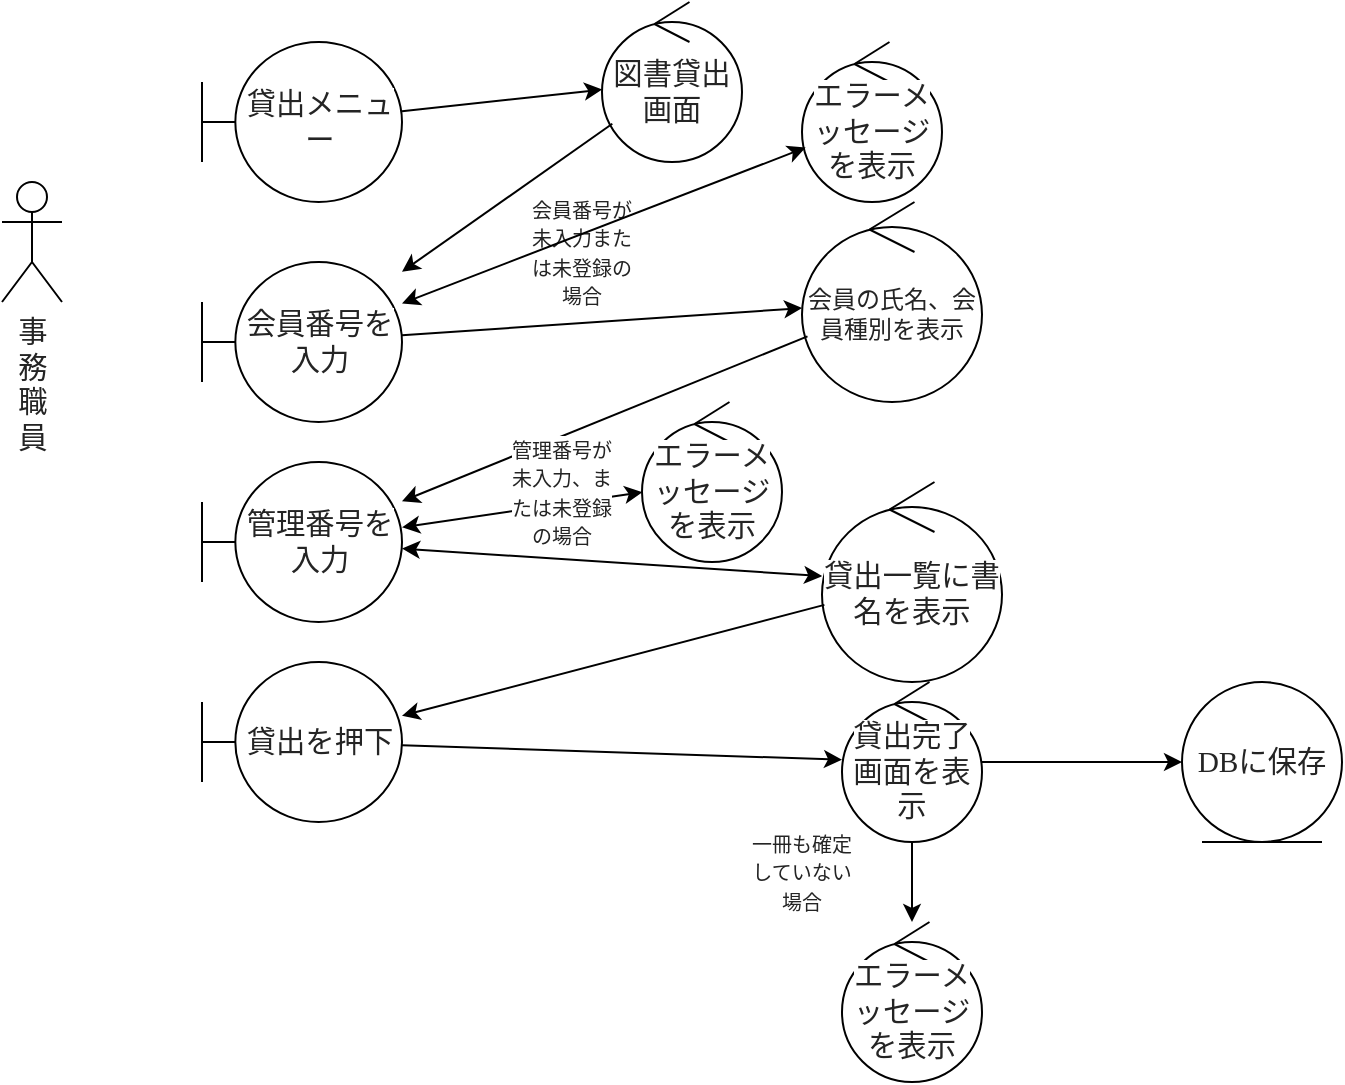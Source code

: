 <mxfile version="28.2.5">
  <diagram id="tRNwdBl0BCOhKkNiruVG" name="ページ1">
    <mxGraphModel dx="786" dy="417" grid="1" gridSize="10" guides="1" tooltips="1" connect="1" arrows="1" fold="1" page="1" pageScale="1" pageWidth="827" pageHeight="1169" math="0" shadow="0">
      <root>
        <mxCell id="0" />
        <mxCell id="1" parent="0" />
        <mxCell id="ODEPzS9x_N9bXQIloqpd-13" value="&lt;span style=&quot;color: rgb(36, 36, 36); font-family: &amp;quot;Yu Gothic&amp;quot;, &amp;quot;Meiryo UI&amp;quot;, &amp;quot;MS UI Gothic&amp;quot;, &amp;quot;MS PGothic&amp;quot;, &amp;quot;ＭＳ Ｐゴシック&amp;quot;, &amp;quot;MS Gothic&amp;quot;, &amp;quot;ＭＳ ゴシック&amp;quot;, Calibri, &amp;quot;sans-serif&amp;quot;, &amp;quot;Mongolian Baiti&amp;quot;, &amp;quot;Microsoft Yi Baiti&amp;quot;, &amp;quot;Javanese Text&amp;quot;; font-size: 14.667px; text-align: left; white-space: pre-wrap; background-color: rgb(255, 255, 255);&quot;&gt;事務職員&lt;/span&gt;" style="shape=umlActor;verticalLabelPosition=bottom;verticalAlign=top;html=1;" parent="1" vertex="1">
          <mxGeometry x="30" y="150" width="30" height="60" as="geometry" />
        </mxCell>
        <mxCell id="ODEPzS9x_N9bXQIloqpd-17" value="&lt;span style=&quot;color: rgb(36, 36, 36); font-family: &amp;quot;Yu Gothic&amp;quot;, &amp;quot;Meiryo UI&amp;quot;, &amp;quot;MS UI Gothic&amp;quot;, &amp;quot;MS PGothic&amp;quot;, &amp;quot;ＭＳ Ｐゴシック&amp;quot;, &amp;quot;MS Gothic&amp;quot;, &amp;quot;ＭＳ ゴシック&amp;quot;, Calibri, &amp;quot;sans-serif&amp;quot;, &amp;quot;Mongolian Baiti&amp;quot;, &amp;quot;Microsoft Yi Baiti&amp;quot;, &amp;quot;Javanese Text&amp;quot;; font-size: 14.667px; text-align: left; white-space-collapse: preserve; background-color: rgb(255, 255, 255);&quot;&gt;貸出メニュー&lt;/span&gt;" style="shape=umlBoundary;whiteSpace=wrap;html=1;" parent="1" vertex="1">
          <mxGeometry x="130" y="80" width="100" height="80" as="geometry" />
        </mxCell>
        <mxCell id="ODEPzS9x_N9bXQIloqpd-18" value="&lt;span style=&quot;color: rgb(36, 36, 36); font-family: &amp;quot;Yu Gothic&amp;quot;, &amp;quot;Meiryo UI&amp;quot;, &amp;quot;MS UI Gothic&amp;quot;, &amp;quot;MS PGothic&amp;quot;, &amp;quot;ＭＳ Ｐゴシック&amp;quot;, &amp;quot;MS Gothic&amp;quot;, &amp;quot;ＭＳ ゴシック&amp;quot;, Calibri, &amp;quot;sans-serif&amp;quot;, &amp;quot;Mongolian Baiti&amp;quot;, &amp;quot;Microsoft Yi Baiti&amp;quot;, &amp;quot;Javanese Text&amp;quot;; font-size: 14.667px; text-align: left; white-space-collapse: preserve; background-color: rgb(255, 255, 255);&quot;&gt;会員番号を入力&lt;/span&gt;" style="shape=umlBoundary;whiteSpace=wrap;html=1;" parent="1" vertex="1">
          <mxGeometry x="130" y="190" width="100" height="80" as="geometry" />
        </mxCell>
        <mxCell id="ODEPzS9x_N9bXQIloqpd-19" value="&lt;span style=&quot;color: rgb(36, 36, 36); font-family: &amp;quot;Yu Gothic&amp;quot;, &amp;quot;Meiryo UI&amp;quot;, &amp;quot;MS UI Gothic&amp;quot;, &amp;quot;MS PGothic&amp;quot;, &amp;quot;ＭＳ Ｐゴシック&amp;quot;, &amp;quot;MS Gothic&amp;quot;, &amp;quot;ＭＳ ゴシック&amp;quot;, Calibri, &amp;quot;sans-serif&amp;quot;, &amp;quot;Mongolian Baiti&amp;quot;, &amp;quot;Microsoft Yi Baiti&amp;quot;, &amp;quot;Javanese Text&amp;quot;; font-size: 14.667px; text-align: left; white-space-collapse: preserve; background-color: rgb(255, 255, 255);&quot;&gt;図書貸出画面&lt;/span&gt;" style="ellipse;shape=umlControl;whiteSpace=wrap;html=1;" parent="1" vertex="1">
          <mxGeometry x="330" y="60" width="70" height="80" as="geometry" />
        </mxCell>
        <mxCell id="ODEPzS9x_N9bXQIloqpd-20" value="&lt;span style=&quot;color: rgb(36, 36, 36); font-family: &amp;quot;Yu Gothic&amp;quot;, &amp;quot;Meiryo UI&amp;quot;, &amp;quot;MS UI Gothic&amp;quot;, &amp;quot;MS PGothic&amp;quot;, &amp;quot;ＭＳ Ｐゴシック&amp;quot;, &amp;quot;MS Gothic&amp;quot;, &amp;quot;ＭＳ ゴシック&amp;quot;, Calibri, &amp;quot;sans-serif&amp;quot;, &amp;quot;Mongolian Baiti&amp;quot;, &amp;quot;Microsoft Yi Baiti&amp;quot;, &amp;quot;Javanese Text&amp;quot;; text-align: left; white-space-collapse: preserve; background-color: rgb(255, 255, 255);&quot;&gt;&lt;font style=&quot;font-size: 12px;&quot;&gt;会員の氏名、会員種別を表示&lt;/font&gt;&lt;/span&gt;" style="ellipse;shape=umlControl;whiteSpace=wrap;html=1;" parent="1" vertex="1">
          <mxGeometry x="430" y="160" width="90" height="100" as="geometry" />
        </mxCell>
        <mxCell id="W3DtqNC9jMBDCoc1uVoA-1" value="&lt;span style=&quot;color: rgb(36, 36, 36); font-family: &amp;quot;Yu Gothic&amp;quot;, &amp;quot;Meiryo UI&amp;quot;, &amp;quot;MS UI Gothic&amp;quot;, &amp;quot;MS PGothic&amp;quot;, &amp;quot;ＭＳ Ｐゴシック&amp;quot;, &amp;quot;MS Gothic&amp;quot;, &amp;quot;ＭＳ ゴシック&amp;quot;, Calibri, &amp;quot;sans-serif&amp;quot;, &amp;quot;Mongolian Baiti&amp;quot;, &amp;quot;Microsoft Yi Baiti&amp;quot;, &amp;quot;Javanese Text&amp;quot;; font-size: 14.667px; text-align: left; white-space-collapse: preserve; background-color: rgb(255, 255, 255);&quot;&gt;管理番号を入力&lt;/span&gt;" style="shape=umlBoundary;whiteSpace=wrap;html=1;" parent="1" vertex="1">
          <mxGeometry x="130" y="290" width="100" height="80" as="geometry" />
        </mxCell>
        <mxCell id="W3DtqNC9jMBDCoc1uVoA-2" value="&lt;span style=&quot;color: rgb(36, 36, 36); font-family: &amp;quot;Yu Gothic&amp;quot;, &amp;quot;Meiryo UI&amp;quot;, &amp;quot;MS UI Gothic&amp;quot;, &amp;quot;MS PGothic&amp;quot;, &amp;quot;ＭＳ Ｐゴシック&amp;quot;, &amp;quot;MS Gothic&amp;quot;, &amp;quot;ＭＳ ゴシック&amp;quot;, Calibri, &amp;quot;sans-serif&amp;quot;, &amp;quot;Mongolian Baiti&amp;quot;, &amp;quot;Microsoft Yi Baiti&amp;quot;, &amp;quot;Javanese Text&amp;quot;; font-size: 14.667px; text-align: left; white-space-collapse: preserve; background-color: rgb(255, 255, 255);&quot;&gt;貸出一覧に書名を表示&lt;/span&gt;" style="ellipse;shape=umlControl;whiteSpace=wrap;html=1;" parent="1" vertex="1">
          <mxGeometry x="440" y="300" width="90" height="100" as="geometry" />
        </mxCell>
        <mxCell id="W3DtqNC9jMBDCoc1uVoA-3" value="" style="endArrow=classic;html=1;rounded=0;" parent="1" source="ODEPzS9x_N9bXQIloqpd-17" target="ODEPzS9x_N9bXQIloqpd-19" edge="1">
          <mxGeometry width="50" height="50" relative="1" as="geometry">
            <mxPoint x="470" y="210" as="sourcePoint" />
            <mxPoint x="520" y="160" as="targetPoint" />
          </mxGeometry>
        </mxCell>
        <mxCell id="W3DtqNC9jMBDCoc1uVoA-4" value="" style="endArrow=classic;html=1;rounded=0;" parent="1" source="ODEPzS9x_N9bXQIloqpd-19" target="ODEPzS9x_N9bXQIloqpd-18" edge="1">
          <mxGeometry width="50" height="50" relative="1" as="geometry">
            <mxPoint x="390" y="200" as="sourcePoint" />
            <mxPoint x="440" y="150" as="targetPoint" />
          </mxGeometry>
        </mxCell>
        <mxCell id="W3DtqNC9jMBDCoc1uVoA-5" value="" style="endArrow=classic;html=1;rounded=0;" parent="1" source="ODEPzS9x_N9bXQIloqpd-18" target="ODEPzS9x_N9bXQIloqpd-20" edge="1">
          <mxGeometry width="50" height="50" relative="1" as="geometry">
            <mxPoint x="510" y="220" as="sourcePoint" />
            <mxPoint x="560" y="170" as="targetPoint" />
          </mxGeometry>
        </mxCell>
        <mxCell id="W3DtqNC9jMBDCoc1uVoA-6" value="" style="endArrow=classic;html=1;rounded=0;" parent="1" source="ODEPzS9x_N9bXQIloqpd-20" target="W3DtqNC9jMBDCoc1uVoA-1" edge="1">
          <mxGeometry width="50" height="50" relative="1" as="geometry">
            <mxPoint x="550" y="220" as="sourcePoint" />
            <mxPoint x="600" y="170" as="targetPoint" />
          </mxGeometry>
        </mxCell>
        <mxCell id="W3DtqNC9jMBDCoc1uVoA-8" value="&lt;span style=&quot;color: rgb(36, 36, 36); font-family: &amp;quot;Yu Gothic&amp;quot;, &amp;quot;Meiryo UI&amp;quot;, &amp;quot;MS UI Gothic&amp;quot;, &amp;quot;MS PGothic&amp;quot;, &amp;quot;ＭＳ Ｐゴシック&amp;quot;, &amp;quot;MS Gothic&amp;quot;, &amp;quot;ＭＳ ゴシック&amp;quot;, Calibri, &amp;quot;sans-serif&amp;quot;, &amp;quot;Mongolian Baiti&amp;quot;, &amp;quot;Microsoft Yi Baiti&amp;quot;, &amp;quot;Javanese Text&amp;quot;; font-size: 14.667px; text-align: left; white-space-collapse: preserve; background-color: rgb(255, 255, 255);&quot;&gt;貸出完了画面を表示&lt;/span&gt;" style="ellipse;shape=umlControl;whiteSpace=wrap;html=1;" parent="1" vertex="1">
          <mxGeometry x="450" y="400" width="70" height="80" as="geometry" />
        </mxCell>
        <mxCell id="W3DtqNC9jMBDCoc1uVoA-9" value="&lt;span style=&quot;color: rgb(36, 36, 36); font-family: &amp;quot;Yu Gothic&amp;quot;, &amp;quot;Meiryo UI&amp;quot;, &amp;quot;MS UI Gothic&amp;quot;, &amp;quot;MS PGothic&amp;quot;, &amp;quot;ＭＳ Ｐゴシック&amp;quot;, &amp;quot;MS Gothic&amp;quot;, &amp;quot;ＭＳ ゴシック&amp;quot;, Calibri, &amp;quot;sans-serif&amp;quot;, &amp;quot;Mongolian Baiti&amp;quot;, &amp;quot;Microsoft Yi Baiti&amp;quot;, &amp;quot;Javanese Text&amp;quot;; font-size: 14.667px; text-align: left; white-space-collapse: preserve; background-color: rgb(255, 255, 255);&quot;&gt;エラーメッセージを表示&lt;/span&gt;" style="ellipse;shape=umlControl;whiteSpace=wrap;html=1;" parent="1" vertex="1">
          <mxGeometry x="430" y="80" width="70" height="80" as="geometry" />
        </mxCell>
        <mxCell id="W3DtqNC9jMBDCoc1uVoA-18" value="&lt;div&gt;&lt;span style=&quot;color: rgb(36, 36, 36); font-family: &amp;quot;Yu Gothic&amp;quot;, &amp;quot;Meiryo UI&amp;quot;, &amp;quot;MS UI Gothic&amp;quot;, &amp;quot;MS PGothic&amp;quot;, &amp;quot;ＭＳ Ｐゴシック&amp;quot;, &amp;quot;MS Gothic&amp;quot;, &amp;quot;ＭＳ ゴシック&amp;quot;, Calibri, &amp;quot;sans-serif&amp;quot;, &amp;quot;Mongolian Baiti&amp;quot;, &amp;quot;Microsoft Yi Baiti&amp;quot;, &amp;quot;Javanese Text&amp;quot;; white-space-collapse: preserve; background-color: rgb(255, 255, 255);&quot;&gt;&lt;font style=&quot;font-size: 10px;&quot;&gt;会員番号が未入力または未登録の場合&lt;/font&gt;&lt;/span&gt;&lt;/div&gt;" style="text;html=1;align=center;verticalAlign=middle;whiteSpace=wrap;rounded=0;" parent="1" vertex="1">
          <mxGeometry x="290" y="170" width="60" height="30" as="geometry" />
        </mxCell>
        <mxCell id="W3DtqNC9jMBDCoc1uVoA-21" value="" style="endArrow=classic;startArrow=classic;html=1;rounded=0;" parent="1" source="ODEPzS9x_N9bXQIloqpd-18" target="W3DtqNC9jMBDCoc1uVoA-9" edge="1">
          <mxGeometry width="50" height="50" relative="1" as="geometry">
            <mxPoint x="530" y="350" as="sourcePoint" />
            <mxPoint x="580" y="300" as="targetPoint" />
          </mxGeometry>
        </mxCell>
        <mxCell id="W3DtqNC9jMBDCoc1uVoA-24" value="&lt;span style=&quot;color: rgb(36, 36, 36); font-family: &amp;quot;Yu Gothic&amp;quot;, &amp;quot;Meiryo UI&amp;quot;, &amp;quot;MS UI Gothic&amp;quot;, &amp;quot;MS PGothic&amp;quot;, &amp;quot;ＭＳ Ｐゴシック&amp;quot;, &amp;quot;MS Gothic&amp;quot;, &amp;quot;ＭＳ ゴシック&amp;quot;, Calibri, &amp;quot;sans-serif&amp;quot;, &amp;quot;Mongolian Baiti&amp;quot;, &amp;quot;Microsoft Yi Baiti&amp;quot;, &amp;quot;Javanese Text&amp;quot;; font-size: 14.667px; text-align: left; white-space-collapse: preserve; background-color: rgb(255, 255, 255);&quot;&gt;エラーメッセージを表示&lt;/span&gt;" style="ellipse;shape=umlControl;whiteSpace=wrap;html=1;" parent="1" vertex="1">
          <mxGeometry x="350" y="260" width="70" height="80" as="geometry" />
        </mxCell>
        <mxCell id="W3DtqNC9jMBDCoc1uVoA-25" value="" style="endArrow=classic;startArrow=classic;html=1;rounded=0;" parent="1" source="W3DtqNC9jMBDCoc1uVoA-1" target="W3DtqNC9jMBDCoc1uVoA-24" edge="1">
          <mxGeometry width="50" height="50" relative="1" as="geometry">
            <mxPoint x="480" y="371" as="sourcePoint" />
            <mxPoint x="580" y="360" as="targetPoint" />
          </mxGeometry>
        </mxCell>
        <mxCell id="W3DtqNC9jMBDCoc1uVoA-26" value="&lt;span style=&quot;color: rgb(36, 36, 36); font-family: &amp;quot;Yu Gothic&amp;quot;, &amp;quot;Meiryo UI&amp;quot;, &amp;quot;MS UI Gothic&amp;quot;, &amp;quot;MS PGothic&amp;quot;, &amp;quot;ＭＳ Ｐゴシック&amp;quot;, &amp;quot;MS Gothic&amp;quot;, &amp;quot;ＭＳ ゴシック&amp;quot;, Calibri, &amp;quot;sans-serif&amp;quot;, &amp;quot;Mongolian Baiti&amp;quot;, &amp;quot;Microsoft Yi Baiti&amp;quot;, &amp;quot;Javanese Text&amp;quot;; text-align: left; white-space-collapse: preserve; background-color: rgb(255, 255, 255);&quot;&gt;&lt;font style=&quot;font-size: 10px;&quot;&gt;管理番号が未入力、または未登録の場合&lt;/font&gt;&lt;/span&gt;" style="text;html=1;align=center;verticalAlign=middle;whiteSpace=wrap;rounded=0;" parent="1" vertex="1">
          <mxGeometry x="280" y="290" width="60" height="30" as="geometry" />
        </mxCell>
        <mxCell id="W3DtqNC9jMBDCoc1uVoA-28" value="&lt;span style=&quot;color: rgb(36, 36, 36); font-family: &amp;quot;Yu Gothic&amp;quot;, &amp;quot;Meiryo UI&amp;quot;, &amp;quot;MS UI Gothic&amp;quot;, &amp;quot;MS PGothic&amp;quot;, &amp;quot;ＭＳ Ｐゴシック&amp;quot;, &amp;quot;MS Gothic&amp;quot;, &amp;quot;ＭＳ ゴシック&amp;quot;, Calibri, &amp;quot;sans-serif&amp;quot;, &amp;quot;Mongolian Baiti&amp;quot;, &amp;quot;Microsoft Yi Baiti&amp;quot;, &amp;quot;Javanese Text&amp;quot;; font-size: 14.667px; text-align: left; white-space-collapse: preserve; background-color: rgb(255, 255, 255);&quot;&gt;貸出を押下&lt;/span&gt;" style="shape=umlBoundary;whiteSpace=wrap;html=1;" parent="1" vertex="1">
          <mxGeometry x="130" y="390" width="100" height="80" as="geometry" />
        </mxCell>
        <mxCell id="W3DtqNC9jMBDCoc1uVoA-29" value="" style="endArrow=classic;html=1;rounded=0;" parent="1" source="W3DtqNC9jMBDCoc1uVoA-2" target="W3DtqNC9jMBDCoc1uVoA-28" edge="1">
          <mxGeometry width="50" height="50" relative="1" as="geometry">
            <mxPoint x="260" y="490" as="sourcePoint" />
            <mxPoint x="348" y="555" as="targetPoint" />
          </mxGeometry>
        </mxCell>
        <mxCell id="W3DtqNC9jMBDCoc1uVoA-31" value="" style="endArrow=classic;html=1;rounded=0;" parent="1" source="W3DtqNC9jMBDCoc1uVoA-28" target="W3DtqNC9jMBDCoc1uVoA-8" edge="1">
          <mxGeometry width="50" height="50" relative="1" as="geometry">
            <mxPoint x="610" y="320" as="sourcePoint" />
            <mxPoint x="530" y="324" as="targetPoint" />
          </mxGeometry>
        </mxCell>
        <mxCell id="W3DtqNC9jMBDCoc1uVoA-32" value="&lt;span style=&quot;color: rgb(36, 36, 36); font-family: &amp;quot;Yu Gothic&amp;quot;, &amp;quot;Meiryo UI&amp;quot;, &amp;quot;MS UI Gothic&amp;quot;, &amp;quot;MS PGothic&amp;quot;, &amp;quot;ＭＳ Ｐゴシック&amp;quot;, &amp;quot;MS Gothic&amp;quot;, &amp;quot;ＭＳ ゴシック&amp;quot;, Calibri, &amp;quot;sans-serif&amp;quot;, &amp;quot;Mongolian Baiti&amp;quot;, &amp;quot;Microsoft Yi Baiti&amp;quot;, &amp;quot;Javanese Text&amp;quot;; font-size: 14.667px; text-align: left; white-space-collapse: preserve; background-color: rgb(255, 255, 255);&quot;&gt;DBに保存&lt;/span&gt;" style="ellipse;shape=umlEntity;whiteSpace=wrap;html=1;" parent="1" vertex="1">
          <mxGeometry x="620" y="400" width="80" height="80" as="geometry" />
        </mxCell>
        <mxCell id="W3DtqNC9jMBDCoc1uVoA-33" value="" style="endArrow=classic;html=1;rounded=0;" parent="1" source="W3DtqNC9jMBDCoc1uVoA-8" target="W3DtqNC9jMBDCoc1uVoA-32" edge="1">
          <mxGeometry width="50" height="50" relative="1" as="geometry">
            <mxPoint x="270" y="470" as="sourcePoint" />
            <mxPoint x="490" y="477" as="targetPoint" />
          </mxGeometry>
        </mxCell>
        <mxCell id="ItUBz1ao2A4OI1pi3mFI-1" value="&lt;span style=&quot;color: rgb(36, 36, 36); font-family: &amp;quot;Yu Gothic&amp;quot;, &amp;quot;Meiryo UI&amp;quot;, &amp;quot;MS UI Gothic&amp;quot;, &amp;quot;MS PGothic&amp;quot;, &amp;quot;ＭＳ Ｐゴシック&amp;quot;, &amp;quot;MS Gothic&amp;quot;, &amp;quot;ＭＳ ゴシック&amp;quot;, Calibri, &amp;quot;sans-serif&amp;quot;, &amp;quot;Mongolian Baiti&amp;quot;, &amp;quot;Microsoft Yi Baiti&amp;quot;, &amp;quot;Javanese Text&amp;quot;; font-size: 14.667px; text-align: left; white-space-collapse: preserve; background-color: rgb(255, 255, 255);&quot;&gt;エラーメッセージを表示&lt;/span&gt;" style="ellipse;shape=umlControl;whiteSpace=wrap;html=1;" vertex="1" parent="1">
          <mxGeometry x="450" y="520" width="70" height="80" as="geometry" />
        </mxCell>
        <mxCell id="ItUBz1ao2A4OI1pi3mFI-2" value="" style="endArrow=classic;html=1;rounded=0;" edge="1" parent="1" source="W3DtqNC9jMBDCoc1uVoA-8" target="ItUBz1ao2A4OI1pi3mFI-1">
          <mxGeometry width="50" height="50" relative="1" as="geometry">
            <mxPoint x="150" y="610" as="sourcePoint" />
            <mxPoint x="200" y="560" as="targetPoint" />
          </mxGeometry>
        </mxCell>
        <mxCell id="ItUBz1ao2A4OI1pi3mFI-3" value="&lt;span style=&quot;color: rgb(36, 36, 36); font-family: &amp;quot;Yu Gothic&amp;quot;, &amp;quot;Meiryo UI&amp;quot;, &amp;quot;MS UI Gothic&amp;quot;, &amp;quot;MS PGothic&amp;quot;, &amp;quot;ＭＳ Ｐゴシック&amp;quot;, &amp;quot;MS Gothic&amp;quot;, &amp;quot;ＭＳ ゴシック&amp;quot;, Calibri, &amp;quot;sans-serif&amp;quot;, &amp;quot;Mongolian Baiti&amp;quot;, &amp;quot;Microsoft Yi Baiti&amp;quot;, &amp;quot;Javanese Text&amp;quot;; text-align: left; white-space-collapse: preserve; background-color: rgb(255, 255, 255);&quot;&gt;&lt;font style=&quot;font-size: 10px;&quot;&gt;一冊も確定していない場合&lt;/font&gt;&lt;/span&gt;" style="text;html=1;align=center;verticalAlign=middle;whiteSpace=wrap;rounded=0;" vertex="1" parent="1">
          <mxGeometry x="400" y="480" width="60" height="30" as="geometry" />
        </mxCell>
        <mxCell id="ItUBz1ao2A4OI1pi3mFI-4" value="" style="endArrow=classic;startArrow=classic;html=1;rounded=0;" edge="1" parent="1" source="W3DtqNC9jMBDCoc1uVoA-1" target="W3DtqNC9jMBDCoc1uVoA-2">
          <mxGeometry width="50" height="50" relative="1" as="geometry">
            <mxPoint x="290" y="510" as="sourcePoint" />
            <mxPoint x="340" y="460" as="targetPoint" />
          </mxGeometry>
        </mxCell>
      </root>
    </mxGraphModel>
  </diagram>
</mxfile>
